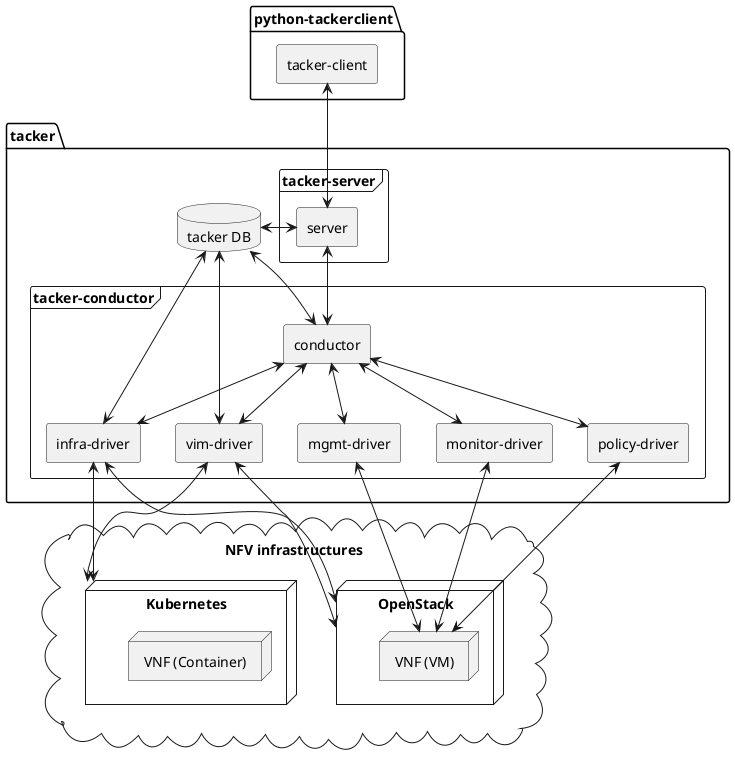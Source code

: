 @startuml
'left to right direction

'# Components
package python-tackerclient {
    agent "tacker-client" as client
}

package tacker {
    frame "tacker-server" {
        agent "server" as server
    }
    frame "tacker-conductor" {
        agent conductor
        agent "infra-driver" as infra
        agent "vim-driver" as vim

        agent "mgmt-driver" as mgmt
        agent "monitor-driver" as monitor
        agent "policy-driver" as policy
        'mgmt <-[hidden]-> monitor
    }
    database "tacker DB" as db
}

cloud "NFV infrastructures" {
    node "OpenStack" as os {
        node "VNF (VM)" as vm
    }
    node "Kubernetes" as ks {
        node "VNF (Container)" as container
    }
    vm -[hidden]right- ks
}


'# Relationships
client <-down-> server
server <-down-> conductor

conductor <-down-> infra
conductor <-down-> vim
conductor <-down-> mgmt
conductor <-down-> monitor
conductor <-down-> policy

server <-left-> db
conductor <-up-> db
infra <-up-> db
vim <-up-> db

infra <-down-> ks
infra <-down-> os
vim <-down-> ks
vim <-down-> os

mgmt <-down-> vm
monitor <-down-> vm
policy <-down-> vm

@enduml